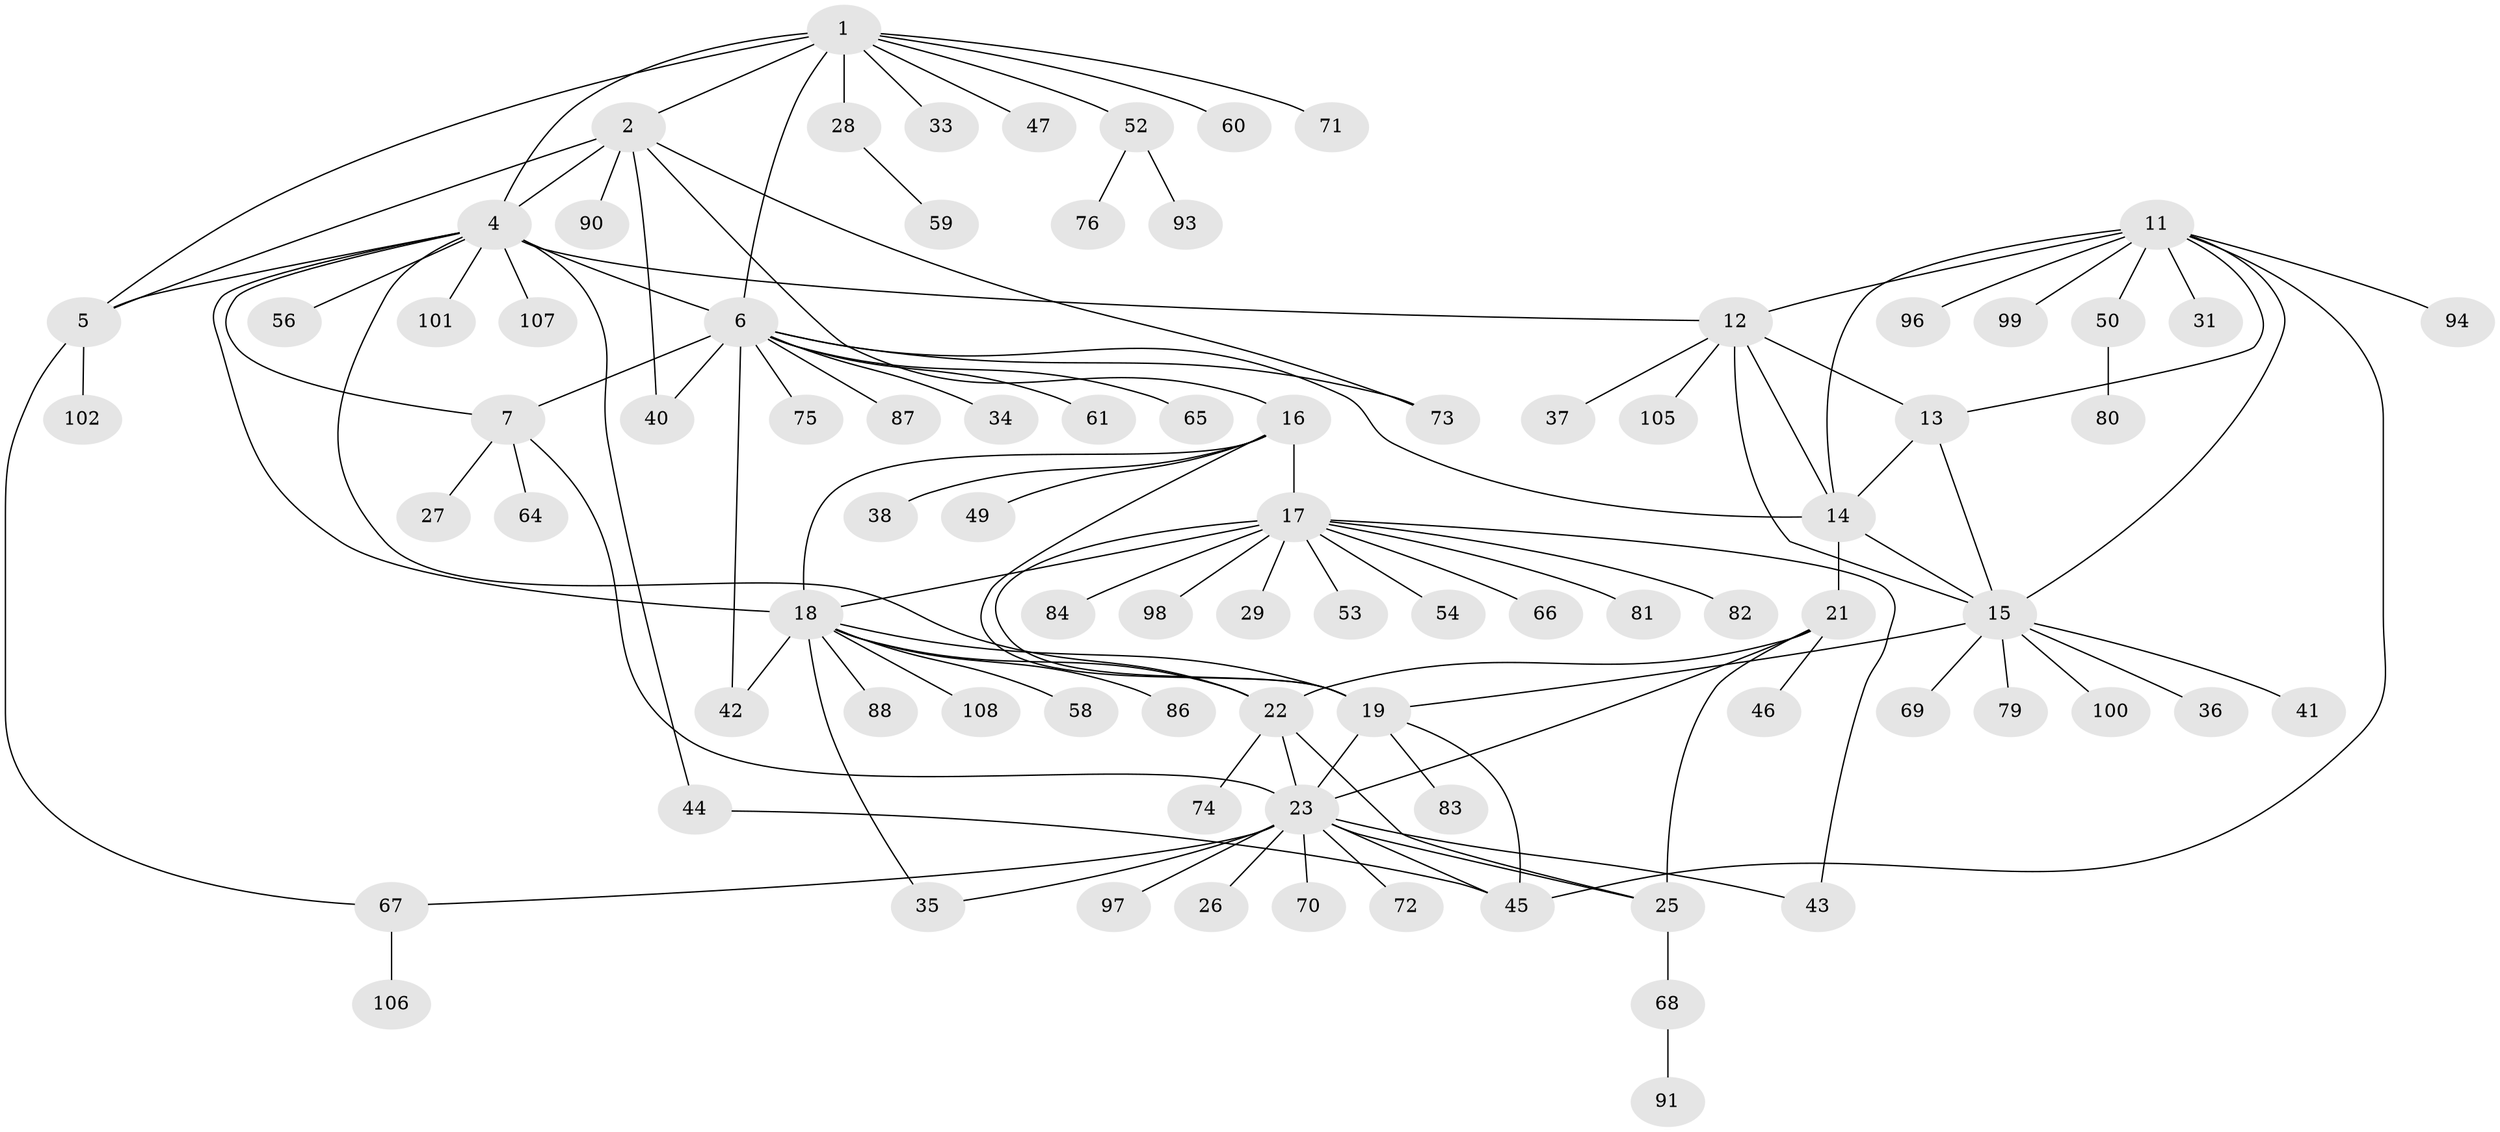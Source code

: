 // Generated by graph-tools (version 1.1) at 2025/52/02/27/25 19:52:20]
// undirected, 85 vertices, 117 edges
graph export_dot {
graph [start="1"]
  node [color=gray90,style=filled];
  1 [super="+48"];
  2 [super="+3"];
  4 [super="+10"];
  5 [super="+39"];
  6 [super="+8"];
  7 [super="+9"];
  11 [super="+62"];
  12 [super="+51"];
  13;
  14 [super="+32"];
  15 [super="+92"];
  16 [super="+63"];
  17 [super="+20"];
  18 [super="+89"];
  19 [super="+30"];
  21 [super="+24"];
  22 [super="+104"];
  23 [super="+103"];
  25;
  26;
  27;
  28;
  29;
  31;
  33;
  34;
  35;
  36;
  37;
  38;
  40;
  41;
  42;
  43;
  44 [super="+95"];
  45 [super="+55"];
  46;
  47;
  49;
  50 [super="+77"];
  52 [super="+85"];
  53;
  54 [super="+57"];
  56;
  58;
  59;
  60;
  61;
  64;
  65;
  66;
  67;
  68 [super="+78"];
  69;
  70;
  71;
  72;
  73;
  74;
  75;
  76;
  79;
  80;
  81;
  82;
  83;
  84;
  86;
  87;
  88;
  90;
  91;
  93;
  94;
  96;
  97;
  98;
  99;
  100;
  101;
  102;
  105;
  106;
  107;
  108;
  1 -- 2 [weight=2];
  1 -- 4;
  1 -- 5;
  1 -- 28;
  1 -- 33;
  1 -- 47;
  1 -- 52;
  1 -- 60;
  1 -- 71;
  1 -- 6;
  2 -- 4 [weight=2];
  2 -- 5 [weight=2];
  2 -- 16;
  2 -- 40;
  2 -- 73;
  2 -- 90;
  4 -- 5;
  4 -- 12;
  4 -- 22;
  4 -- 44;
  4 -- 101;
  4 -- 6 [weight=2];
  4 -- 7 [weight=2];
  4 -- 107;
  4 -- 18;
  4 -- 56;
  5 -- 67;
  5 -- 102;
  6 -- 7 [weight=4];
  6 -- 14;
  6 -- 34;
  6 -- 73;
  6 -- 75;
  6 -- 65;
  6 -- 40;
  6 -- 42;
  6 -- 87;
  6 -- 61;
  7 -- 64;
  7 -- 23;
  7 -- 27;
  11 -- 12;
  11 -- 13;
  11 -- 14;
  11 -- 15;
  11 -- 31;
  11 -- 45;
  11 -- 50;
  11 -- 94;
  11 -- 99;
  11 -- 96;
  12 -- 13;
  12 -- 14;
  12 -- 15;
  12 -- 37;
  12 -- 105;
  13 -- 14;
  13 -- 15;
  14 -- 15;
  14 -- 21;
  15 -- 19;
  15 -- 36;
  15 -- 41;
  15 -- 69;
  15 -- 79;
  15 -- 100;
  16 -- 17 [weight=2];
  16 -- 18;
  16 -- 19;
  16 -- 38;
  16 -- 49;
  17 -- 18 [weight=2];
  17 -- 19 [weight=2];
  17 -- 66;
  17 -- 98;
  17 -- 43;
  17 -- 81;
  17 -- 82;
  17 -- 84;
  17 -- 53;
  17 -- 54;
  17 -- 29;
  18 -- 19;
  18 -- 22;
  18 -- 35;
  18 -- 42;
  18 -- 58;
  18 -- 86;
  18 -- 88;
  18 -- 108;
  19 -- 45;
  19 -- 83;
  19 -- 23;
  21 -- 22 [weight=2];
  21 -- 23 [weight=2];
  21 -- 25 [weight=2];
  21 -- 46;
  22 -- 23;
  22 -- 25;
  22 -- 74;
  23 -- 25;
  23 -- 26;
  23 -- 35;
  23 -- 43;
  23 -- 67;
  23 -- 70;
  23 -- 72;
  23 -- 97;
  23 -- 45;
  25 -- 68;
  28 -- 59;
  44 -- 45;
  50 -- 80;
  52 -- 76;
  52 -- 93;
  67 -- 106;
  68 -- 91;
}
